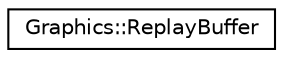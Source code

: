 digraph "Graphical Class Hierarchy"
{
 // LATEX_PDF_SIZE
  edge [fontname="Helvetica",fontsize="10",labelfontname="Helvetica",labelfontsize="10"];
  node [fontname="Helvetica",fontsize="10",shape=record];
  rankdir="LR";
  Node0 [label="Graphics::ReplayBuffer",height=0.2,width=0.4,color="black", fillcolor="white", style="filled",URL="$struct_graphics_1_1_replay_buffer.html",tooltip=" "];
}
